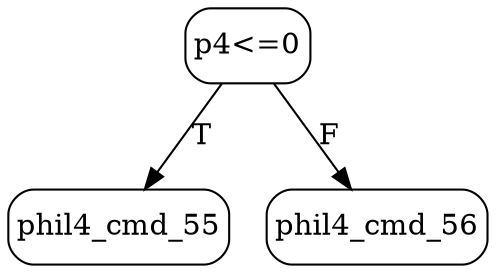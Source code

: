 // decision tree
digraph {
	1 [label=phil4_cmd_55 margin="0.05,0.05" shape=box style=rounded]
	2 [label=phil4_cmd_56 margin="0.05,0.05" shape=box style=rounded]
	0 [label="p4<=0" margin="0.05,0.05" shape=box style=rounded]
	0 -> 1 [label=T]
	0 -> 2 [label=F]
}
